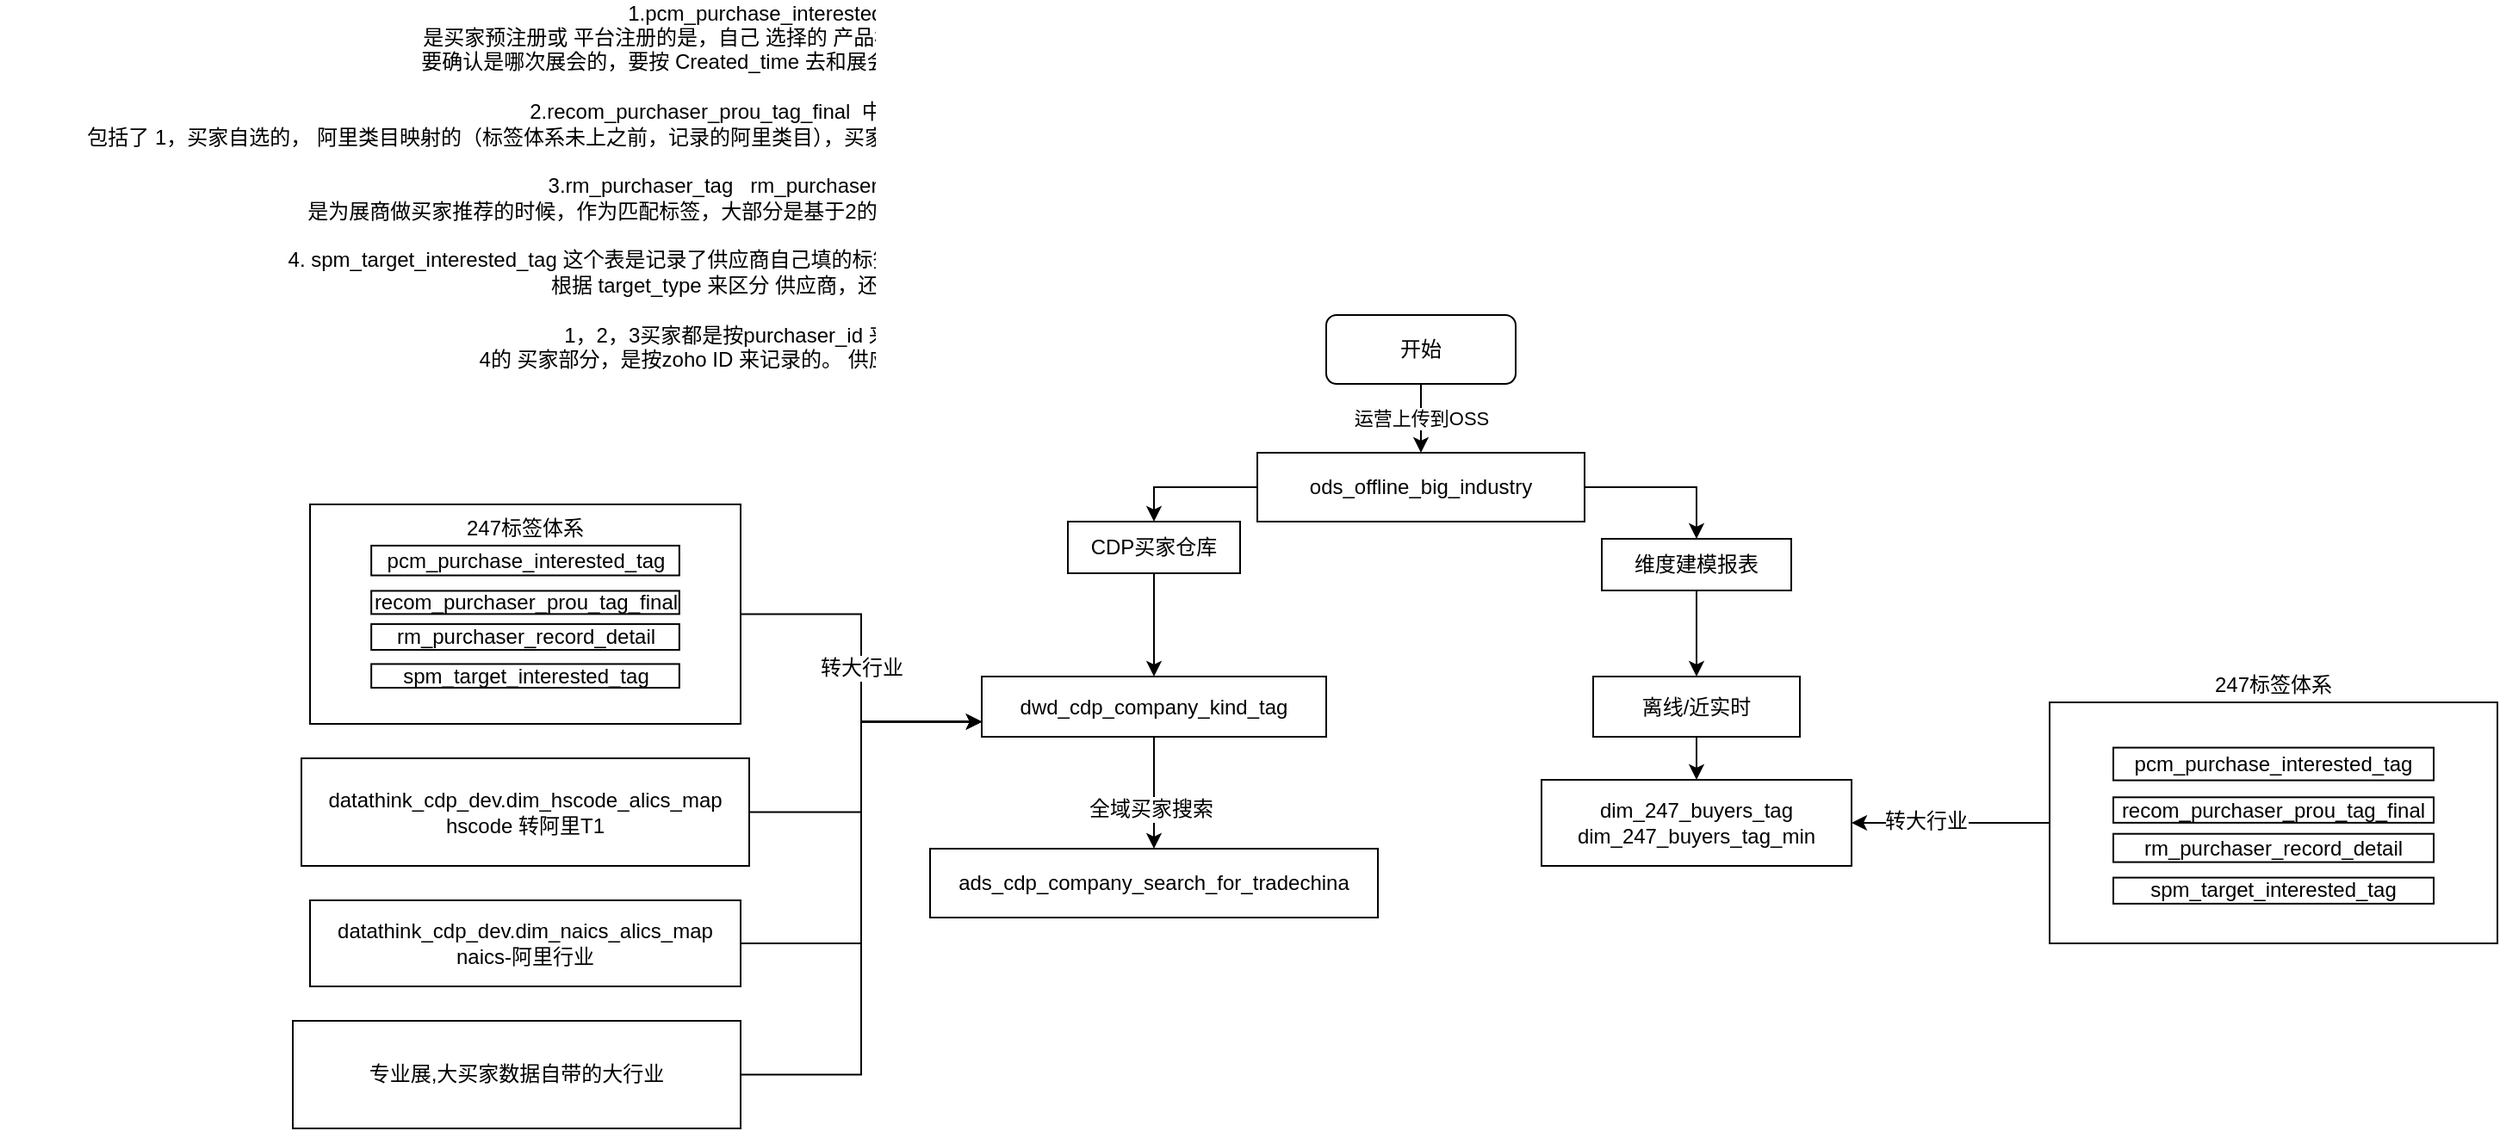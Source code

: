 <mxfile version="20.8.16" type="github">
  <diagram name="第 1 页" id="B3u7i0iakRDpiP1eP3sG">
    <mxGraphModel dx="2261" dy="1965" grid="1" gridSize="10" guides="1" tooltips="1" connect="1" arrows="1" fold="1" page="1" pageScale="1" pageWidth="827" pageHeight="1169" math="0" shadow="0">
      <root>
        <mxCell id="0" />
        <mxCell id="1" parent="0" />
        <mxCell id="-iG656EBkBJgbwyvgkrw-10" value="运营上传到OSS" style="edgeStyle=orthogonalEdgeStyle;rounded=0;orthogonalLoop=1;jettySize=auto;html=1;" parent="1" source="-iG656EBkBJgbwyvgkrw-8" target="-iG656EBkBJgbwyvgkrw-9" edge="1">
          <mxGeometry relative="1" as="geometry" />
        </mxCell>
        <mxCell id="-iG656EBkBJgbwyvgkrw-8" value="开始" style="rounded=1;whiteSpace=wrap;html=1;" parent="1" vertex="1">
          <mxGeometry x="30" y="50" width="110" height="40" as="geometry" />
        </mxCell>
        <mxCell id="-iG656EBkBJgbwyvgkrw-13" style="edgeStyle=orthogonalEdgeStyle;rounded=0;orthogonalLoop=1;jettySize=auto;html=1;entryX=0.5;entryY=0;entryDx=0;entryDy=0;" parent="1" source="-iG656EBkBJgbwyvgkrw-9" target="-iG656EBkBJgbwyvgkrw-11" edge="1">
          <mxGeometry relative="1" as="geometry" />
        </mxCell>
        <mxCell id="-iG656EBkBJgbwyvgkrw-14" style="edgeStyle=orthogonalEdgeStyle;rounded=0;orthogonalLoop=1;jettySize=auto;html=1;entryX=0.5;entryY=0;entryDx=0;entryDy=0;" parent="1" source="-iG656EBkBJgbwyvgkrw-9" target="-iG656EBkBJgbwyvgkrw-12" edge="1">
          <mxGeometry relative="1" as="geometry" />
        </mxCell>
        <mxCell id="-iG656EBkBJgbwyvgkrw-9" value="ods_offline_big_industry" style="rounded=0;whiteSpace=wrap;html=1;" parent="1" vertex="1">
          <mxGeometry x="-10" y="130" width="190" height="40" as="geometry" />
        </mxCell>
        <mxCell id="-iG656EBkBJgbwyvgkrw-63" value="" style="edgeStyle=orthogonalEdgeStyle;rounded=0;orthogonalLoop=1;jettySize=auto;html=1;fontFamily=Helvetica;fontSize=12;fontColor=default;" parent="1" source="-iG656EBkBJgbwyvgkrw-11" target="-iG656EBkBJgbwyvgkrw-62" edge="1">
          <mxGeometry relative="1" as="geometry" />
        </mxCell>
        <mxCell id="-iG656EBkBJgbwyvgkrw-11" value="CDP买家仓库" style="whiteSpace=wrap;html=1;rounded=0;" parent="1" vertex="1">
          <mxGeometry x="-120" y="170" width="100" height="30" as="geometry" />
        </mxCell>
        <mxCell id="-iG656EBkBJgbwyvgkrw-46" style="edgeStyle=orthogonalEdgeStyle;rounded=0;orthogonalLoop=1;jettySize=auto;html=1;fontFamily=Helvetica;fontSize=12;fontColor=default;" parent="1" source="-iG656EBkBJgbwyvgkrw-12" target="-iG656EBkBJgbwyvgkrw-18" edge="1">
          <mxGeometry relative="1" as="geometry" />
        </mxCell>
        <mxCell id="-iG656EBkBJgbwyvgkrw-12" value="维度建模报表" style="whiteSpace=wrap;html=1;rounded=0;" parent="1" vertex="1">
          <mxGeometry x="190" y="180" width="110" height="30" as="geometry" />
        </mxCell>
        <mxCell id="-iG656EBkBJgbwyvgkrw-22" value="" style="edgeStyle=orthogonalEdgeStyle;rounded=0;orthogonalLoop=1;jettySize=auto;html=1;" parent="1" source="-iG656EBkBJgbwyvgkrw-18" target="-iG656EBkBJgbwyvgkrw-21" edge="1">
          <mxGeometry relative="1" as="geometry" />
        </mxCell>
        <mxCell id="-iG656EBkBJgbwyvgkrw-18" value="离线/近实时" style="whiteSpace=wrap;html=1;rounded=0;" parent="1" vertex="1">
          <mxGeometry x="185" y="260" width="120" height="35" as="geometry" />
        </mxCell>
        <mxCell id="-iG656EBkBJgbwyvgkrw-21" value="dim_247_buyers_tag&lt;br&gt;dim_247_buyers_tag_min" style="whiteSpace=wrap;html=1;rounded=0;" parent="1" vertex="1">
          <mxGeometry x="155" y="320" width="180" height="50" as="geometry" />
        </mxCell>
        <mxCell id="-iG656EBkBJgbwyvgkrw-30" value="1.pcm_purchase_interested_tag&amp;nbsp;&lt;br&gt;是买家预注册或&amp;nbsp;平台注册的是，自己&amp;nbsp;选择的&amp;nbsp;产品标签，&amp;nbsp;可称为&amp;nbsp;买家自选标签&lt;br&gt;要确认是哪次展会的，要按&amp;nbsp;Created_time&amp;nbsp;去和展会的预注册时间落在哪个展会&lt;br&gt;&lt;br&gt;2.recom_purchaser_prou_tag_final&amp;nbsp;&amp;nbsp;中间处理做的整合&lt;br&gt;包括了&amp;nbsp;1，买家自选的，&amp;nbsp;阿里类目映射的（标签体系未上之前，记录的阿里类目），买家询盘产品，&amp;nbsp;机器学习打标的，之前数据部数量安排人工打标的。&lt;br&gt;&lt;br&gt;3.rm_purchaser_tag&amp;nbsp;&amp;nbsp;&amp;nbsp;rm_purchaser_record_detail&lt;br&gt;是为展商做买家推荐的时候，作为匹配标签，大部分是基于2的，也有之外人工进行匹配标识的产品标签&lt;br&gt;&lt;br&gt;4.&amp;nbsp;spm_target_interested_tag&amp;nbsp;这个表是记录了供应商自己填的标签，还有zoho上，运营对买家人工打的标签&lt;br&gt;根据&amp;nbsp;target_type&amp;nbsp;来区分&amp;nbsp;供应商，还是zoho的买家&lt;br&gt;&lt;br&gt;1，2，3买家都是按purchaser_id&amp;nbsp;来记录标签的&lt;br&gt;4的&amp;nbsp;买家部分，是按zoho&amp;nbsp;ID&amp;nbsp;来记录的。&amp;nbsp;供应商部分是&amp;nbsp;supplier_id" style="text;html=1;strokeColor=none;fillColor=none;align=center;verticalAlign=middle;whiteSpace=wrap;rounded=0;" parent="1" vertex="1">
          <mxGeometry x="-740" y="-40" width="904" height="30" as="geometry" />
        </mxCell>
        <mxCell id="-iG656EBkBJgbwyvgkrw-40" style="edgeStyle=orthogonalEdgeStyle;rounded=0;orthogonalLoop=1;jettySize=auto;html=1;entryX=1;entryY=0.5;entryDx=0;entryDy=0;fontFamily=Helvetica;fontSize=12;fontColor=default;" parent="1" source="-iG656EBkBJgbwyvgkrw-32" target="-iG656EBkBJgbwyvgkrw-21" edge="1">
          <mxGeometry relative="1" as="geometry" />
        </mxCell>
        <mxCell id="-iG656EBkBJgbwyvgkrw-41" value="转大行业" style="edgeLabel;html=1;align=center;verticalAlign=middle;resizable=0;points=[];fontSize=12;fontFamily=Helvetica;fontColor=default;" parent="-iG656EBkBJgbwyvgkrw-40" vertex="1" connectable="0">
          <mxGeometry x="0.262" y="-1" relative="1" as="geometry">
            <mxPoint as="offset" />
          </mxGeometry>
        </mxCell>
        <mxCell id="-iG656EBkBJgbwyvgkrw-32" value="247标签体系" style="rounded=0;whiteSpace=wrap;html=1;container=1;spacingBottom=160;" parent="1" vertex="1">
          <mxGeometry x="450" y="275" width="260" height="140" as="geometry">
            <mxRectangle x="740" y="490" width="110" height="310" as="alternateBounds" />
          </mxGeometry>
        </mxCell>
        <mxCell id="-iG656EBkBJgbwyvgkrw-34" value="pcm_purchase_interested_tag" style="rounded=0;whiteSpace=wrap;html=1;" parent="-iG656EBkBJgbwyvgkrw-32" vertex="1">
          <mxGeometry x="37.001" y="26.301" width="185.993" height="18.991" as="geometry" />
        </mxCell>
        <mxCell id="-iG656EBkBJgbwyvgkrw-27" value="recom_purchaser_prou_tag_final" style="rounded=0;whiteSpace=wrap;html=1;" parent="-iG656EBkBJgbwyvgkrw-32" vertex="1">
          <mxGeometry x="37.001" y="55.151" width="185.993" height="14.791" as="geometry" />
        </mxCell>
        <mxCell id="-iG656EBkBJgbwyvgkrw-28" value="rm_purchaser_record_detail" style="rounded=0;whiteSpace=wrap;html=1;" parent="-iG656EBkBJgbwyvgkrw-32" vertex="1">
          <mxGeometry x="37.001" y="76.362" width="185.993" height="16.444" as="geometry" />
        </mxCell>
        <mxCell id="-iG656EBkBJgbwyvgkrw-29" value="spm_target_interested_tag" style="rounded=0;whiteSpace=wrap;html=1;" parent="-iG656EBkBJgbwyvgkrw-32" vertex="1">
          <mxGeometry x="37.001" y="101.817" width="185.993" height="15.135" as="geometry" />
        </mxCell>
        <mxCell id="-iG656EBkBJgbwyvgkrw-83" value="转大行业" style="edgeStyle=orthogonalEdgeStyle;rounded=0;orthogonalLoop=1;jettySize=auto;html=1;entryX=0;entryY=0.75;entryDx=0;entryDy=0;fontFamily=Helvetica;fontSize=12;fontColor=default;" parent="1" source="-iG656EBkBJgbwyvgkrw-57" target="-iG656EBkBJgbwyvgkrw-62" edge="1">
          <mxGeometry relative="1" as="geometry" />
        </mxCell>
        <mxCell id="-iG656EBkBJgbwyvgkrw-57" value="247标签体系" style="rounded=0;whiteSpace=wrap;html=1;container=1;spacingBottom=100;" parent="1" vertex="1">
          <mxGeometry x="-560" y="160" width="250" height="127.5" as="geometry">
            <mxRectangle x="740" y="490" width="110" height="310" as="alternateBounds" />
          </mxGeometry>
        </mxCell>
        <mxCell id="-iG656EBkBJgbwyvgkrw-58" value="pcm_purchase_interested_tag" style="rounded=0;whiteSpace=wrap;html=1;" parent="-iG656EBkBJgbwyvgkrw-57" vertex="1">
          <mxGeometry x="35.578" y="23.953" width="178.839" height="17.295" as="geometry" />
        </mxCell>
        <mxCell id="-iG656EBkBJgbwyvgkrw-59" value="recom_purchaser_prou_tag_final" style="rounded=0;whiteSpace=wrap;html=1;" parent="-iG656EBkBJgbwyvgkrw-57" vertex="1">
          <mxGeometry x="35.578" y="50.227" width="178.839" height="13.47" as="geometry" />
        </mxCell>
        <mxCell id="-iG656EBkBJgbwyvgkrw-60" value="rm_purchaser_record_detail" style="rounded=0;whiteSpace=wrap;html=1;" parent="-iG656EBkBJgbwyvgkrw-57" vertex="1">
          <mxGeometry x="35.578" y="69.544" width="178.839" height="14.976" as="geometry" />
        </mxCell>
        <mxCell id="-iG656EBkBJgbwyvgkrw-61" value="spm_target_interested_tag" style="rounded=0;whiteSpace=wrap;html=1;" parent="-iG656EBkBJgbwyvgkrw-57" vertex="1">
          <mxGeometry x="35.578" y="92.726" width="178.839" height="13.784" as="geometry" />
        </mxCell>
        <mxCell id="-iG656EBkBJgbwyvgkrw-79" style="edgeStyle=orthogonalEdgeStyle;rounded=0;orthogonalLoop=1;jettySize=auto;html=1;exitX=0.5;exitY=1;exitDx=0;exitDy=0;fontFamily=Helvetica;fontSize=12;fontColor=default;" parent="1" source="-iG656EBkBJgbwyvgkrw-62" target="-iG656EBkBJgbwyvgkrw-78" edge="1">
          <mxGeometry relative="1" as="geometry" />
        </mxCell>
        <mxCell id="-iG656EBkBJgbwyvgkrw-80" value="全域买家搜索" style="edgeLabel;html=1;align=center;verticalAlign=middle;resizable=0;points=[];fontSize=12;fontFamily=Helvetica;fontColor=default;" parent="-iG656EBkBJgbwyvgkrw-79" vertex="1" connectable="0">
          <mxGeometry x="0.282" y="-2" relative="1" as="geometry">
            <mxPoint as="offset" />
          </mxGeometry>
        </mxCell>
        <mxCell id="-iG656EBkBJgbwyvgkrw-62" value="dwd_cdp_company_kind_tag" style="whiteSpace=wrap;html=1;rounded=0;" parent="1" vertex="1">
          <mxGeometry x="-170" y="260" width="200" height="35" as="geometry" />
        </mxCell>
        <mxCell id="-iG656EBkBJgbwyvgkrw-85" style="edgeStyle=orthogonalEdgeStyle;rounded=0;orthogonalLoop=1;jettySize=auto;html=1;entryX=0;entryY=0.75;entryDx=0;entryDy=0;fontFamily=Helvetica;fontSize=12;fontColor=default;" parent="1" source="-iG656EBkBJgbwyvgkrw-67" target="-iG656EBkBJgbwyvgkrw-62" edge="1">
          <mxGeometry relative="1" as="geometry" />
        </mxCell>
        <mxCell id="-iG656EBkBJgbwyvgkrw-67" value="datathink_cdp_dev.dim_naics_alics_map&lt;br&gt;naics-阿里行业" style="whiteSpace=wrap;html=1;rounded=0;" parent="1" vertex="1">
          <mxGeometry x="-560" y="390" width="250" height="50" as="geometry" />
        </mxCell>
        <mxCell id="-iG656EBkBJgbwyvgkrw-84" style="edgeStyle=orthogonalEdgeStyle;rounded=0;orthogonalLoop=1;jettySize=auto;html=1;entryX=0;entryY=0.75;entryDx=0;entryDy=0;fontFamily=Helvetica;fontSize=12;fontColor=default;" parent="1" source="-iG656EBkBJgbwyvgkrw-68" target="-iG656EBkBJgbwyvgkrw-62" edge="1">
          <mxGeometry relative="1" as="geometry">
            <Array as="points">
              <mxPoint x="-240" y="339" />
              <mxPoint x="-240" y="286" />
            </Array>
          </mxGeometry>
        </mxCell>
        <mxCell id="-iG656EBkBJgbwyvgkrw-68" value="datathink_cdp_dev.dim_hscode_alics_map&lt;br&gt;hscode 转阿里T1" style="whiteSpace=wrap;html=1;rounded=0;" parent="1" vertex="1">
          <mxGeometry x="-565" y="307.5" width="260" height="62.5" as="geometry" />
        </mxCell>
        <mxCell id="-iG656EBkBJgbwyvgkrw-78" value="ads_cdp_company_search_for_tradechina" style="whiteSpace=wrap;html=1;rounded=0;" parent="1" vertex="1">
          <mxGeometry x="-200" y="360" width="260" height="40" as="geometry" />
        </mxCell>
        <mxCell id="-iG656EBkBJgbwyvgkrw-86" style="edgeStyle=orthogonalEdgeStyle;rounded=0;orthogonalLoop=1;jettySize=auto;html=1;entryX=0;entryY=0.75;entryDx=0;entryDy=0;fontFamily=Helvetica;fontSize=12;fontColor=default;" parent="1" source="-iG656EBkBJgbwyvgkrw-81" target="-iG656EBkBJgbwyvgkrw-62" edge="1">
          <mxGeometry relative="1" as="geometry" />
        </mxCell>
        <mxCell id="-iG656EBkBJgbwyvgkrw-81" value="专业展,大买家数据自带的大行业" style="whiteSpace=wrap;html=1;rounded=0;" parent="1" vertex="1">
          <mxGeometry x="-570" y="460" width="260" height="62.5" as="geometry" />
        </mxCell>
      </root>
    </mxGraphModel>
  </diagram>
</mxfile>
